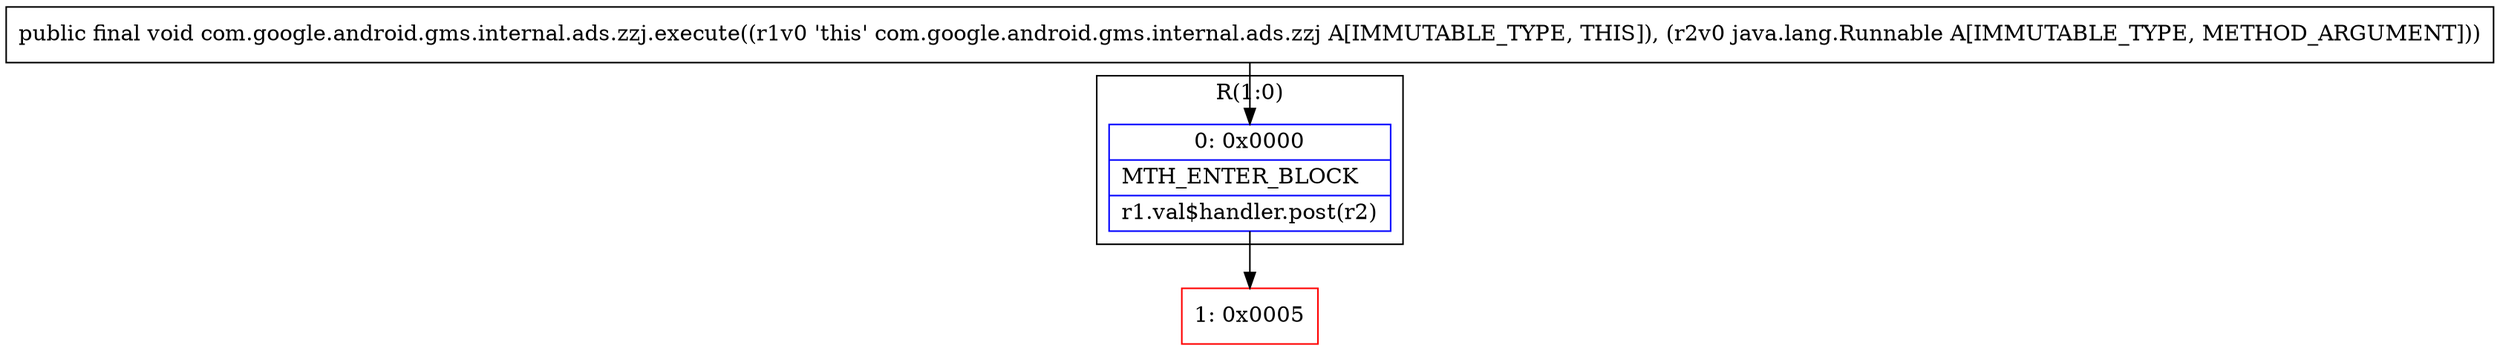 digraph "CFG forcom.google.android.gms.internal.ads.zzj.execute(Ljava\/lang\/Runnable;)V" {
subgraph cluster_Region_1932655649 {
label = "R(1:0)";
node [shape=record,color=blue];
Node_0 [shape=record,label="{0\:\ 0x0000|MTH_ENTER_BLOCK\l|r1.val$handler.post(r2)\l}"];
}
Node_1 [shape=record,color=red,label="{1\:\ 0x0005}"];
MethodNode[shape=record,label="{public final void com.google.android.gms.internal.ads.zzj.execute((r1v0 'this' com.google.android.gms.internal.ads.zzj A[IMMUTABLE_TYPE, THIS]), (r2v0 java.lang.Runnable A[IMMUTABLE_TYPE, METHOD_ARGUMENT])) }"];
MethodNode -> Node_0;
Node_0 -> Node_1;
}

